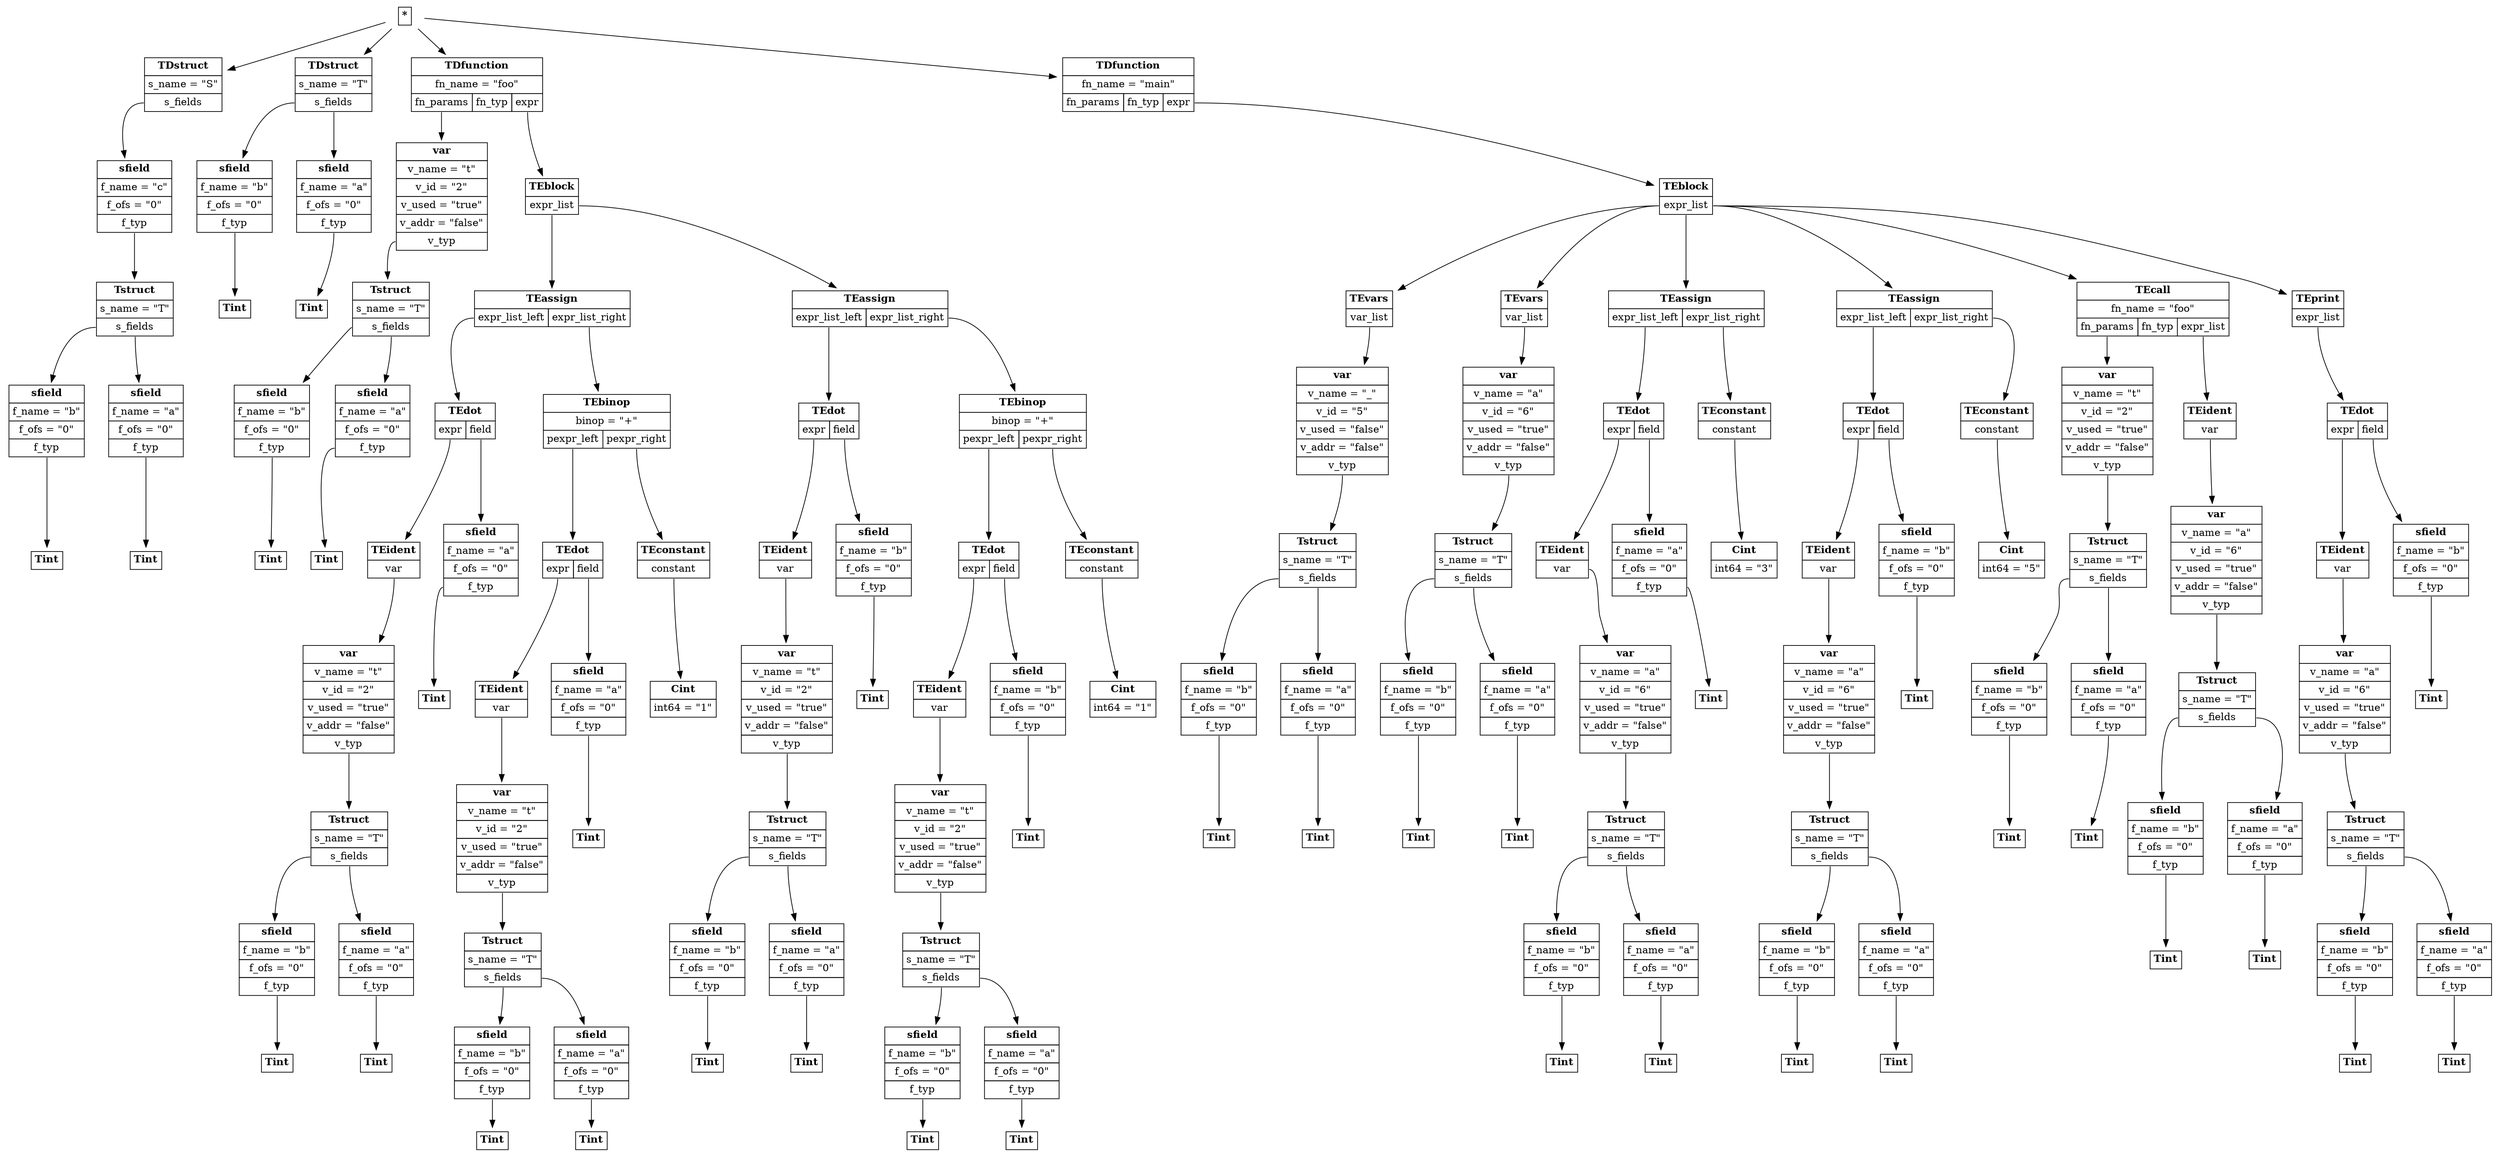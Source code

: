 digraph ast {
node [shape=plaintext];
root [label=<<table border='0' cellborder='1' cellspacing='0' cellpadding='4'><tr ><td colspan = '1'><b >*</b></td></tr></table>>]
TDstruct_1 [label=<<table border='0' cellborder='1' cellspacing='0' cellpadding='4'><tr ><td colspan = '1'><b >TDstruct</b></td></tr><tr ><td colspan = '1'>s_name = "S"</td></tr><tr ><td port='s_fields'>s_fields</td></tr></table>>]
root -> TDstruct_1
sfield_2 [label=<<table border='0' cellborder='1' cellspacing='0' cellpadding='4'><tr ><td colspan = '1'><b >sfield</b></td></tr><tr ><td colspan = '1'>f_name = "c"</td></tr><tr ><td colspan = '1'>f_ofs = "0"</td></tr><tr ><td port='f_typ'>f_typ</td></tr></table>>]
TDstruct_1:s_fields -> sfield_2
Tstruct_3 [label=<<table border='0' cellborder='1' cellspacing='0' cellpadding='4'><tr ><td colspan = '1'><b >Tstruct</b></td></tr><tr ><td colspan = '1'>s_name = "T"</td></tr><tr ><td port='s_fields'>s_fields</td></tr></table>>]
sfield_2:f_typ -> Tstruct_3
sfield_4 [label=<<table border='0' cellborder='1' cellspacing='0' cellpadding='4'><tr ><td colspan = '1'><b >sfield</b></td></tr><tr ><td colspan = '1'>f_name = "b"</td></tr><tr ><td colspan = '1'>f_ofs = "0"</td></tr><tr ><td port='f_typ'>f_typ</td></tr></table>>]
Tstruct_3:s_fields -> sfield_4
Tint_5 [label=<<table border='0' cellborder='1' cellspacing='0' cellpadding='4'><tr ><td colspan = '1'><b >Tint</b></td></tr></table>>]
sfield_4:f_typ -> Tint_5
sfield_6 [label=<<table border='0' cellborder='1' cellspacing='0' cellpadding='4'><tr ><td colspan = '1'><b >sfield</b></td></tr><tr ><td colspan = '1'>f_name = "a"</td></tr><tr ><td colspan = '1'>f_ofs = "0"</td></tr><tr ><td port='f_typ'>f_typ</td></tr></table>>]
Tstruct_3:s_fields -> sfield_6
Tint_7 [label=<<table border='0' cellborder='1' cellspacing='0' cellpadding='4'><tr ><td colspan = '1'><b >Tint</b></td></tr></table>>]
sfield_6:f_typ -> Tint_7
TDstruct_8 [label=<<table border='0' cellborder='1' cellspacing='0' cellpadding='4'><tr ><td colspan = '1'><b >TDstruct</b></td></tr><tr ><td colspan = '1'>s_name = "T"</td></tr><tr ><td port='s_fields'>s_fields</td></tr></table>>]
root -> TDstruct_8
sfield_9 [label=<<table border='0' cellborder='1' cellspacing='0' cellpadding='4'><tr ><td colspan = '1'><b >sfield</b></td></tr><tr ><td colspan = '1'>f_name = "b"</td></tr><tr ><td colspan = '1'>f_ofs = "0"</td></tr><tr ><td port='f_typ'>f_typ</td></tr></table>>]
TDstruct_8:s_fields -> sfield_9
Tint_10 [label=<<table border='0' cellborder='1' cellspacing='0' cellpadding='4'><tr ><td colspan = '1'><b >Tint</b></td></tr></table>>]
sfield_9:f_typ -> Tint_10
sfield_11 [label=<<table border='0' cellborder='1' cellspacing='0' cellpadding='4'><tr ><td colspan = '1'><b >sfield</b></td></tr><tr ><td colspan = '1'>f_name = "a"</td></tr><tr ><td colspan = '1'>f_ofs = "0"</td></tr><tr ><td port='f_typ'>f_typ</td></tr></table>>]
TDstruct_8:s_fields -> sfield_11
Tint_12 [label=<<table border='0' cellborder='1' cellspacing='0' cellpadding='4'><tr ><td colspan = '1'><b >Tint</b></td></tr></table>>]
sfield_11:f_typ -> Tint_12
TDfunction_13 [label=<<table border='0' cellborder='1' cellspacing='0' cellpadding='4'><tr ><td colspan = '3'><b >TDfunction</b></td></tr><tr ><td colspan = '3'>fn_name = "foo"</td></tr><tr ><td port='fn_params'>fn_params</td><td port='fn_typ'>fn_typ</td><td port='expr'>expr</td></tr></table>>]
root -> TDfunction_13
var_14 [label=<<table border='0' cellborder='1' cellspacing='0' cellpadding='4'><tr ><td colspan = '1'><b >var</b></td></tr><tr ><td colspan = '1'>v_name = "t"</td></tr><tr ><td colspan = '1'>v_id = "2"</td></tr><tr ><td colspan = '1'>v_used = "true"</td></tr><tr ><td colspan = '1'>v_addr = "false"</td></tr><tr ><td port='v_typ'>v_typ</td></tr></table>>]
TDfunction_13:fn_params -> var_14
Tstruct_15 [label=<<table border='0' cellborder='1' cellspacing='0' cellpadding='4'><tr ><td colspan = '1'><b >Tstruct</b></td></tr><tr ><td colspan = '1'>s_name = "T"</td></tr><tr ><td port='s_fields'>s_fields</td></tr></table>>]
var_14:v_typ -> Tstruct_15
sfield_16 [label=<<table border='0' cellborder='1' cellspacing='0' cellpadding='4'><tr ><td colspan = '1'><b >sfield</b></td></tr><tr ><td colspan = '1'>f_name = "b"</td></tr><tr ><td colspan = '1'>f_ofs = "0"</td></tr><tr ><td port='f_typ'>f_typ</td></tr></table>>]
Tstruct_15:s_fields -> sfield_16
Tint_17 [label=<<table border='0' cellborder='1' cellspacing='0' cellpadding='4'><tr ><td colspan = '1'><b >Tint</b></td></tr></table>>]
sfield_16:f_typ -> Tint_17
sfield_18 [label=<<table border='0' cellborder='1' cellspacing='0' cellpadding='4'><tr ><td colspan = '1'><b >sfield</b></td></tr><tr ><td colspan = '1'>f_name = "a"</td></tr><tr ><td colspan = '1'>f_ofs = "0"</td></tr><tr ><td port='f_typ'>f_typ</td></tr></table>>]
Tstruct_15:s_fields -> sfield_18
Tint_19 [label=<<table border='0' cellborder='1' cellspacing='0' cellpadding='4'><tr ><td colspan = '1'><b >Tint</b></td></tr></table>>]
sfield_18:f_typ -> Tint_19
TEblock_20 [label=<<table border='0' cellborder='1' cellspacing='0' cellpadding='4'><tr ><td colspan = '1'><b >TEblock</b></td></tr><tr ><td port='expr_list'>expr_list</td></tr></table>>]
TDfunction_13:expr -> TEblock_20
TEassign_21 [label=<<table border='0' cellborder='1' cellspacing='0' cellpadding='4'><tr ><td colspan = '2'><b >TEassign</b></td></tr><tr ><td port='expr_list_left'>expr_list_left</td><td port='expr_list_right'>expr_list_right</td></tr></table>>]
TEblock_20:expr_list -> TEassign_21
TEdot_22 [label=<<table border='0' cellborder='1' cellspacing='0' cellpadding='4'><tr ><td colspan = '2'><b >TEdot</b></td></tr><tr ><td port='expr'>expr</td><td port='field'>field</td></tr></table>>]
TEassign_21:expr_list_left -> TEdot_22
TEident_23 [label=<<table border='0' cellborder='1' cellspacing='0' cellpadding='4'><tr ><td colspan = '1'><b >TEident</b></td></tr><tr ><td port='var'>var</td></tr></table>>]
TEdot_22:expr -> TEident_23
var_24 [label=<<table border='0' cellborder='1' cellspacing='0' cellpadding='4'><tr ><td colspan = '1'><b >var</b></td></tr><tr ><td colspan = '1'>v_name = "t"</td></tr><tr ><td colspan = '1'>v_id = "2"</td></tr><tr ><td colspan = '1'>v_used = "true"</td></tr><tr ><td colspan = '1'>v_addr = "false"</td></tr><tr ><td port='v_typ'>v_typ</td></tr></table>>]
TEident_23:var -> var_24
Tstruct_25 [label=<<table border='0' cellborder='1' cellspacing='0' cellpadding='4'><tr ><td colspan = '1'><b >Tstruct</b></td></tr><tr ><td colspan = '1'>s_name = "T"</td></tr><tr ><td port='s_fields'>s_fields</td></tr></table>>]
var_24:v_typ -> Tstruct_25
sfield_26 [label=<<table border='0' cellborder='1' cellspacing='0' cellpadding='4'><tr ><td colspan = '1'><b >sfield</b></td></tr><tr ><td colspan = '1'>f_name = "b"</td></tr><tr ><td colspan = '1'>f_ofs = "0"</td></tr><tr ><td port='f_typ'>f_typ</td></tr></table>>]
Tstruct_25:s_fields -> sfield_26
Tint_27 [label=<<table border='0' cellborder='1' cellspacing='0' cellpadding='4'><tr ><td colspan = '1'><b >Tint</b></td></tr></table>>]
sfield_26:f_typ -> Tint_27
sfield_28 [label=<<table border='0' cellborder='1' cellspacing='0' cellpadding='4'><tr ><td colspan = '1'><b >sfield</b></td></tr><tr ><td colspan = '1'>f_name = "a"</td></tr><tr ><td colspan = '1'>f_ofs = "0"</td></tr><tr ><td port='f_typ'>f_typ</td></tr></table>>]
Tstruct_25:s_fields -> sfield_28
Tint_29 [label=<<table border='0' cellborder='1' cellspacing='0' cellpadding='4'><tr ><td colspan = '1'><b >Tint</b></td></tr></table>>]
sfield_28:f_typ -> Tint_29
sfield_30 [label=<<table border='0' cellborder='1' cellspacing='0' cellpadding='4'><tr ><td colspan = '1'><b >sfield</b></td></tr><tr ><td colspan = '1'>f_name = "a"</td></tr><tr ><td colspan = '1'>f_ofs = "0"</td></tr><tr ><td port='f_typ'>f_typ</td></tr></table>>]
TEdot_22:field -> sfield_30
Tint_31 [label=<<table border='0' cellborder='1' cellspacing='0' cellpadding='4'><tr ><td colspan = '1'><b >Tint</b></td></tr></table>>]
sfield_30:f_typ -> Tint_31
TEbinop_32 [label=<<table border='0' cellborder='1' cellspacing='0' cellpadding='4'><tr ><td colspan = '2'><b >TEbinop</b></td></tr><tr ><td colspan = '2'>binop = "+"</td></tr><tr ><td port='pexpr_left'>pexpr_left</td><td port='pexpr_right'>pexpr_right</td></tr></table>>]
TEassign_21:expr_list_right -> TEbinop_32
TEdot_33 [label=<<table border='0' cellborder='1' cellspacing='0' cellpadding='4'><tr ><td colspan = '2'><b >TEdot</b></td></tr><tr ><td port='expr'>expr</td><td port='field'>field</td></tr></table>>]
TEbinop_32:pexpr_left -> TEdot_33
TEident_34 [label=<<table border='0' cellborder='1' cellspacing='0' cellpadding='4'><tr ><td colspan = '1'><b >TEident</b></td></tr><tr ><td port='var'>var</td></tr></table>>]
TEdot_33:expr -> TEident_34
var_35 [label=<<table border='0' cellborder='1' cellspacing='0' cellpadding='4'><tr ><td colspan = '1'><b >var</b></td></tr><tr ><td colspan = '1'>v_name = "t"</td></tr><tr ><td colspan = '1'>v_id = "2"</td></tr><tr ><td colspan = '1'>v_used = "true"</td></tr><tr ><td colspan = '1'>v_addr = "false"</td></tr><tr ><td port='v_typ'>v_typ</td></tr></table>>]
TEident_34:var -> var_35
Tstruct_36 [label=<<table border='0' cellborder='1' cellspacing='0' cellpadding='4'><tr ><td colspan = '1'><b >Tstruct</b></td></tr><tr ><td colspan = '1'>s_name = "T"</td></tr><tr ><td port='s_fields'>s_fields</td></tr></table>>]
var_35:v_typ -> Tstruct_36
sfield_37 [label=<<table border='0' cellborder='1' cellspacing='0' cellpadding='4'><tr ><td colspan = '1'><b >sfield</b></td></tr><tr ><td colspan = '1'>f_name = "b"</td></tr><tr ><td colspan = '1'>f_ofs = "0"</td></tr><tr ><td port='f_typ'>f_typ</td></tr></table>>]
Tstruct_36:s_fields -> sfield_37
Tint_38 [label=<<table border='0' cellborder='1' cellspacing='0' cellpadding='4'><tr ><td colspan = '1'><b >Tint</b></td></tr></table>>]
sfield_37:f_typ -> Tint_38
sfield_39 [label=<<table border='0' cellborder='1' cellspacing='0' cellpadding='4'><tr ><td colspan = '1'><b >sfield</b></td></tr><tr ><td colspan = '1'>f_name = "a"</td></tr><tr ><td colspan = '1'>f_ofs = "0"</td></tr><tr ><td port='f_typ'>f_typ</td></tr></table>>]
Tstruct_36:s_fields -> sfield_39
Tint_40 [label=<<table border='0' cellborder='1' cellspacing='0' cellpadding='4'><tr ><td colspan = '1'><b >Tint</b></td></tr></table>>]
sfield_39:f_typ -> Tint_40
sfield_41 [label=<<table border='0' cellborder='1' cellspacing='0' cellpadding='4'><tr ><td colspan = '1'><b >sfield</b></td></tr><tr ><td colspan = '1'>f_name = "a"</td></tr><tr ><td colspan = '1'>f_ofs = "0"</td></tr><tr ><td port='f_typ'>f_typ</td></tr></table>>]
TEdot_33:field -> sfield_41
Tint_42 [label=<<table border='0' cellborder='1' cellspacing='0' cellpadding='4'><tr ><td colspan = '1'><b >Tint</b></td></tr></table>>]
sfield_41:f_typ -> Tint_42
TEconstant_43 [label=<<table border='0' cellborder='1' cellspacing='0' cellpadding='4'><tr ><td colspan = '1'><b >TEconstant</b></td></tr><tr ><td port='constant'>constant</td></tr></table>>]
TEbinop_32:pexpr_right -> TEconstant_43
Cint_44 [label=<<table border='0' cellborder='1' cellspacing='0' cellpadding='4'><tr ><td colspan = '1'><b >Cint</b></td></tr><tr ><td colspan = '1'>int64 = "1"</td></tr></table>>]
TEconstant_43:constant -> Cint_44
TEassign_45 [label=<<table border='0' cellborder='1' cellspacing='0' cellpadding='4'><tr ><td colspan = '2'><b >TEassign</b></td></tr><tr ><td port='expr_list_left'>expr_list_left</td><td port='expr_list_right'>expr_list_right</td></tr></table>>]
TEblock_20:expr_list -> TEassign_45
TEdot_46 [label=<<table border='0' cellborder='1' cellspacing='0' cellpadding='4'><tr ><td colspan = '2'><b >TEdot</b></td></tr><tr ><td port='expr'>expr</td><td port='field'>field</td></tr></table>>]
TEassign_45:expr_list_left -> TEdot_46
TEident_47 [label=<<table border='0' cellborder='1' cellspacing='0' cellpadding='4'><tr ><td colspan = '1'><b >TEident</b></td></tr><tr ><td port='var'>var</td></tr></table>>]
TEdot_46:expr -> TEident_47
var_48 [label=<<table border='0' cellborder='1' cellspacing='0' cellpadding='4'><tr ><td colspan = '1'><b >var</b></td></tr><tr ><td colspan = '1'>v_name = "t"</td></tr><tr ><td colspan = '1'>v_id = "2"</td></tr><tr ><td colspan = '1'>v_used = "true"</td></tr><tr ><td colspan = '1'>v_addr = "false"</td></tr><tr ><td port='v_typ'>v_typ</td></tr></table>>]
TEident_47:var -> var_48
Tstruct_49 [label=<<table border='0' cellborder='1' cellspacing='0' cellpadding='4'><tr ><td colspan = '1'><b >Tstruct</b></td></tr><tr ><td colspan = '1'>s_name = "T"</td></tr><tr ><td port='s_fields'>s_fields</td></tr></table>>]
var_48:v_typ -> Tstruct_49
sfield_50 [label=<<table border='0' cellborder='1' cellspacing='0' cellpadding='4'><tr ><td colspan = '1'><b >sfield</b></td></tr><tr ><td colspan = '1'>f_name = "b"</td></tr><tr ><td colspan = '1'>f_ofs = "0"</td></tr><tr ><td port='f_typ'>f_typ</td></tr></table>>]
Tstruct_49:s_fields -> sfield_50
Tint_51 [label=<<table border='0' cellborder='1' cellspacing='0' cellpadding='4'><tr ><td colspan = '1'><b >Tint</b></td></tr></table>>]
sfield_50:f_typ -> Tint_51
sfield_52 [label=<<table border='0' cellborder='1' cellspacing='0' cellpadding='4'><tr ><td colspan = '1'><b >sfield</b></td></tr><tr ><td colspan = '1'>f_name = "a"</td></tr><tr ><td colspan = '1'>f_ofs = "0"</td></tr><tr ><td port='f_typ'>f_typ</td></tr></table>>]
Tstruct_49:s_fields -> sfield_52
Tint_53 [label=<<table border='0' cellborder='1' cellspacing='0' cellpadding='4'><tr ><td colspan = '1'><b >Tint</b></td></tr></table>>]
sfield_52:f_typ -> Tint_53
sfield_54 [label=<<table border='0' cellborder='1' cellspacing='0' cellpadding='4'><tr ><td colspan = '1'><b >sfield</b></td></tr><tr ><td colspan = '1'>f_name = "b"</td></tr><tr ><td colspan = '1'>f_ofs = "0"</td></tr><tr ><td port='f_typ'>f_typ</td></tr></table>>]
TEdot_46:field -> sfield_54
Tint_55 [label=<<table border='0' cellborder='1' cellspacing='0' cellpadding='4'><tr ><td colspan = '1'><b >Tint</b></td></tr></table>>]
sfield_54:f_typ -> Tint_55
TEbinop_56 [label=<<table border='0' cellborder='1' cellspacing='0' cellpadding='4'><tr ><td colspan = '2'><b >TEbinop</b></td></tr><tr ><td colspan = '2'>binop = "+"</td></tr><tr ><td port='pexpr_left'>pexpr_left</td><td port='pexpr_right'>pexpr_right</td></tr></table>>]
TEassign_45:expr_list_right -> TEbinop_56
TEdot_57 [label=<<table border='0' cellborder='1' cellspacing='0' cellpadding='4'><tr ><td colspan = '2'><b >TEdot</b></td></tr><tr ><td port='expr'>expr</td><td port='field'>field</td></tr></table>>]
TEbinop_56:pexpr_left -> TEdot_57
TEident_58 [label=<<table border='0' cellborder='1' cellspacing='0' cellpadding='4'><tr ><td colspan = '1'><b >TEident</b></td></tr><tr ><td port='var'>var</td></tr></table>>]
TEdot_57:expr -> TEident_58
var_59 [label=<<table border='0' cellborder='1' cellspacing='0' cellpadding='4'><tr ><td colspan = '1'><b >var</b></td></tr><tr ><td colspan = '1'>v_name = "t"</td></tr><tr ><td colspan = '1'>v_id = "2"</td></tr><tr ><td colspan = '1'>v_used = "true"</td></tr><tr ><td colspan = '1'>v_addr = "false"</td></tr><tr ><td port='v_typ'>v_typ</td></tr></table>>]
TEident_58:var -> var_59
Tstruct_60 [label=<<table border='0' cellborder='1' cellspacing='0' cellpadding='4'><tr ><td colspan = '1'><b >Tstruct</b></td></tr><tr ><td colspan = '1'>s_name = "T"</td></tr><tr ><td port='s_fields'>s_fields</td></tr></table>>]
var_59:v_typ -> Tstruct_60
sfield_61 [label=<<table border='0' cellborder='1' cellspacing='0' cellpadding='4'><tr ><td colspan = '1'><b >sfield</b></td></tr><tr ><td colspan = '1'>f_name = "b"</td></tr><tr ><td colspan = '1'>f_ofs = "0"</td></tr><tr ><td port='f_typ'>f_typ</td></tr></table>>]
Tstruct_60:s_fields -> sfield_61
Tint_62 [label=<<table border='0' cellborder='1' cellspacing='0' cellpadding='4'><tr ><td colspan = '1'><b >Tint</b></td></tr></table>>]
sfield_61:f_typ -> Tint_62
sfield_63 [label=<<table border='0' cellborder='1' cellspacing='0' cellpadding='4'><tr ><td colspan = '1'><b >sfield</b></td></tr><tr ><td colspan = '1'>f_name = "a"</td></tr><tr ><td colspan = '1'>f_ofs = "0"</td></tr><tr ><td port='f_typ'>f_typ</td></tr></table>>]
Tstruct_60:s_fields -> sfield_63
Tint_64 [label=<<table border='0' cellborder='1' cellspacing='0' cellpadding='4'><tr ><td colspan = '1'><b >Tint</b></td></tr></table>>]
sfield_63:f_typ -> Tint_64
sfield_65 [label=<<table border='0' cellborder='1' cellspacing='0' cellpadding='4'><tr ><td colspan = '1'><b >sfield</b></td></tr><tr ><td colspan = '1'>f_name = "b"</td></tr><tr ><td colspan = '1'>f_ofs = "0"</td></tr><tr ><td port='f_typ'>f_typ</td></tr></table>>]
TEdot_57:field -> sfield_65
Tint_66 [label=<<table border='0' cellborder='1' cellspacing='0' cellpadding='4'><tr ><td colspan = '1'><b >Tint</b></td></tr></table>>]
sfield_65:f_typ -> Tint_66
TEconstant_67 [label=<<table border='0' cellborder='1' cellspacing='0' cellpadding='4'><tr ><td colspan = '1'><b >TEconstant</b></td></tr><tr ><td port='constant'>constant</td></tr></table>>]
TEbinop_56:pexpr_right -> TEconstant_67
Cint_68 [label=<<table border='0' cellborder='1' cellspacing='0' cellpadding='4'><tr ><td colspan = '1'><b >Cint</b></td></tr><tr ><td colspan = '1'>int64 = "1"</td></tr></table>>]
TEconstant_67:constant -> Cint_68
TDfunction_69 [label=<<table border='0' cellborder='1' cellspacing='0' cellpadding='4'><tr ><td colspan = '3'><b >TDfunction</b></td></tr><tr ><td colspan = '3'>fn_name = "main"</td></tr><tr ><td port='fn_params'>fn_params</td><td port='fn_typ'>fn_typ</td><td port='expr'>expr</td></tr></table>>]
root -> TDfunction_69
TEblock_70 [label=<<table border='0' cellborder='1' cellspacing='0' cellpadding='4'><tr ><td colspan = '1'><b >TEblock</b></td></tr><tr ><td port='expr_list'>expr_list</td></tr></table>>]
TDfunction_69:expr -> TEblock_70
TEvars_71 [label=<<table border='0' cellborder='1' cellspacing='0' cellpadding='4'><tr ><td colspan = '1'><b >TEvars</b></td></tr><tr ><td port='var_list'>var_list</td></tr></table>>]
TEblock_70:expr_list -> TEvars_71
var_72 [label=<<table border='0' cellborder='1' cellspacing='0' cellpadding='4'><tr ><td colspan = '1'><b >var</b></td></tr><tr ><td colspan = '1'>v_name = "_"</td></tr><tr ><td colspan = '1'>v_id = "5"</td></tr><tr ><td colspan = '1'>v_used = "false"</td></tr><tr ><td colspan = '1'>v_addr = "false"</td></tr><tr ><td port='v_typ'>v_typ</td></tr></table>>]
TEvars_71:var_list -> var_72
Tstruct_73 [label=<<table border='0' cellborder='1' cellspacing='0' cellpadding='4'><tr ><td colspan = '1'><b >Tstruct</b></td></tr><tr ><td colspan = '1'>s_name = "T"</td></tr><tr ><td port='s_fields'>s_fields</td></tr></table>>]
var_72:v_typ -> Tstruct_73
sfield_74 [label=<<table border='0' cellborder='1' cellspacing='0' cellpadding='4'><tr ><td colspan = '1'><b >sfield</b></td></tr><tr ><td colspan = '1'>f_name = "b"</td></tr><tr ><td colspan = '1'>f_ofs = "0"</td></tr><tr ><td port='f_typ'>f_typ</td></tr></table>>]
Tstruct_73:s_fields -> sfield_74
Tint_75 [label=<<table border='0' cellborder='1' cellspacing='0' cellpadding='4'><tr ><td colspan = '1'><b >Tint</b></td></tr></table>>]
sfield_74:f_typ -> Tint_75
sfield_76 [label=<<table border='0' cellborder='1' cellspacing='0' cellpadding='4'><tr ><td colspan = '1'><b >sfield</b></td></tr><tr ><td colspan = '1'>f_name = "a"</td></tr><tr ><td colspan = '1'>f_ofs = "0"</td></tr><tr ><td port='f_typ'>f_typ</td></tr></table>>]
Tstruct_73:s_fields -> sfield_76
Tint_77 [label=<<table border='0' cellborder='1' cellspacing='0' cellpadding='4'><tr ><td colspan = '1'><b >Tint</b></td></tr></table>>]
sfield_76:f_typ -> Tint_77
TEvars_78 [label=<<table border='0' cellborder='1' cellspacing='0' cellpadding='4'><tr ><td colspan = '1'><b >TEvars</b></td></tr><tr ><td port='var_list'>var_list</td></tr></table>>]
TEblock_70:expr_list -> TEvars_78
var_79 [label=<<table border='0' cellborder='1' cellspacing='0' cellpadding='4'><tr ><td colspan = '1'><b >var</b></td></tr><tr ><td colspan = '1'>v_name = "a"</td></tr><tr ><td colspan = '1'>v_id = "6"</td></tr><tr ><td colspan = '1'>v_used = "true"</td></tr><tr ><td colspan = '1'>v_addr = "false"</td></tr><tr ><td port='v_typ'>v_typ</td></tr></table>>]
TEvars_78:var_list -> var_79
Tstruct_80 [label=<<table border='0' cellborder='1' cellspacing='0' cellpadding='4'><tr ><td colspan = '1'><b >Tstruct</b></td></tr><tr ><td colspan = '1'>s_name = "T"</td></tr><tr ><td port='s_fields'>s_fields</td></tr></table>>]
var_79:v_typ -> Tstruct_80
sfield_81 [label=<<table border='0' cellborder='1' cellspacing='0' cellpadding='4'><tr ><td colspan = '1'><b >sfield</b></td></tr><tr ><td colspan = '1'>f_name = "b"</td></tr><tr ><td colspan = '1'>f_ofs = "0"</td></tr><tr ><td port='f_typ'>f_typ</td></tr></table>>]
Tstruct_80:s_fields -> sfield_81
Tint_82 [label=<<table border='0' cellborder='1' cellspacing='0' cellpadding='4'><tr ><td colspan = '1'><b >Tint</b></td></tr></table>>]
sfield_81:f_typ -> Tint_82
sfield_83 [label=<<table border='0' cellborder='1' cellspacing='0' cellpadding='4'><tr ><td colspan = '1'><b >sfield</b></td></tr><tr ><td colspan = '1'>f_name = "a"</td></tr><tr ><td colspan = '1'>f_ofs = "0"</td></tr><tr ><td port='f_typ'>f_typ</td></tr></table>>]
Tstruct_80:s_fields -> sfield_83
Tint_84 [label=<<table border='0' cellborder='1' cellspacing='0' cellpadding='4'><tr ><td colspan = '1'><b >Tint</b></td></tr></table>>]
sfield_83:f_typ -> Tint_84
TEassign_85 [label=<<table border='0' cellborder='1' cellspacing='0' cellpadding='4'><tr ><td colspan = '2'><b >TEassign</b></td></tr><tr ><td port='expr_list_left'>expr_list_left</td><td port='expr_list_right'>expr_list_right</td></tr></table>>]
TEblock_70:expr_list -> TEassign_85
TEdot_86 [label=<<table border='0' cellborder='1' cellspacing='0' cellpadding='4'><tr ><td colspan = '2'><b >TEdot</b></td></tr><tr ><td port='expr'>expr</td><td port='field'>field</td></tr></table>>]
TEassign_85:expr_list_left -> TEdot_86
TEident_87 [label=<<table border='0' cellborder='1' cellspacing='0' cellpadding='4'><tr ><td colspan = '1'><b >TEident</b></td></tr><tr ><td port='var'>var</td></tr></table>>]
TEdot_86:expr -> TEident_87
var_88 [label=<<table border='0' cellborder='1' cellspacing='0' cellpadding='4'><tr ><td colspan = '1'><b >var</b></td></tr><tr ><td colspan = '1'>v_name = "a"</td></tr><tr ><td colspan = '1'>v_id = "6"</td></tr><tr ><td colspan = '1'>v_used = "true"</td></tr><tr ><td colspan = '1'>v_addr = "false"</td></tr><tr ><td port='v_typ'>v_typ</td></tr></table>>]
TEident_87:var -> var_88
Tstruct_89 [label=<<table border='0' cellborder='1' cellspacing='0' cellpadding='4'><tr ><td colspan = '1'><b >Tstruct</b></td></tr><tr ><td colspan = '1'>s_name = "T"</td></tr><tr ><td port='s_fields'>s_fields</td></tr></table>>]
var_88:v_typ -> Tstruct_89
sfield_90 [label=<<table border='0' cellborder='1' cellspacing='0' cellpadding='4'><tr ><td colspan = '1'><b >sfield</b></td></tr><tr ><td colspan = '1'>f_name = "b"</td></tr><tr ><td colspan = '1'>f_ofs = "0"</td></tr><tr ><td port='f_typ'>f_typ</td></tr></table>>]
Tstruct_89:s_fields -> sfield_90
Tint_91 [label=<<table border='0' cellborder='1' cellspacing='0' cellpadding='4'><tr ><td colspan = '1'><b >Tint</b></td></tr></table>>]
sfield_90:f_typ -> Tint_91
sfield_92 [label=<<table border='0' cellborder='1' cellspacing='0' cellpadding='4'><tr ><td colspan = '1'><b >sfield</b></td></tr><tr ><td colspan = '1'>f_name = "a"</td></tr><tr ><td colspan = '1'>f_ofs = "0"</td></tr><tr ><td port='f_typ'>f_typ</td></tr></table>>]
Tstruct_89:s_fields -> sfield_92
Tint_93 [label=<<table border='0' cellborder='1' cellspacing='0' cellpadding='4'><tr ><td colspan = '1'><b >Tint</b></td></tr></table>>]
sfield_92:f_typ -> Tint_93
sfield_94 [label=<<table border='0' cellborder='1' cellspacing='0' cellpadding='4'><tr ><td colspan = '1'><b >sfield</b></td></tr><tr ><td colspan = '1'>f_name = "a"</td></tr><tr ><td colspan = '1'>f_ofs = "0"</td></tr><tr ><td port='f_typ'>f_typ</td></tr></table>>]
TEdot_86:field -> sfield_94
Tint_95 [label=<<table border='0' cellborder='1' cellspacing='0' cellpadding='4'><tr ><td colspan = '1'><b >Tint</b></td></tr></table>>]
sfield_94:f_typ -> Tint_95
TEconstant_96 [label=<<table border='0' cellborder='1' cellspacing='0' cellpadding='4'><tr ><td colspan = '1'><b >TEconstant</b></td></tr><tr ><td port='constant'>constant</td></tr></table>>]
TEassign_85:expr_list_right -> TEconstant_96
Cint_97 [label=<<table border='0' cellborder='1' cellspacing='0' cellpadding='4'><tr ><td colspan = '1'><b >Cint</b></td></tr><tr ><td colspan = '1'>int64 = "3"</td></tr></table>>]
TEconstant_96:constant -> Cint_97
TEassign_98 [label=<<table border='0' cellborder='1' cellspacing='0' cellpadding='4'><tr ><td colspan = '2'><b >TEassign</b></td></tr><tr ><td port='expr_list_left'>expr_list_left</td><td port='expr_list_right'>expr_list_right</td></tr></table>>]
TEblock_70:expr_list -> TEassign_98
TEdot_99 [label=<<table border='0' cellborder='1' cellspacing='0' cellpadding='4'><tr ><td colspan = '2'><b >TEdot</b></td></tr><tr ><td port='expr'>expr</td><td port='field'>field</td></tr></table>>]
TEassign_98:expr_list_left -> TEdot_99
TEident_100 [label=<<table border='0' cellborder='1' cellspacing='0' cellpadding='4'><tr ><td colspan = '1'><b >TEident</b></td></tr><tr ><td port='var'>var</td></tr></table>>]
TEdot_99:expr -> TEident_100
var_101 [label=<<table border='0' cellborder='1' cellspacing='0' cellpadding='4'><tr ><td colspan = '1'><b >var</b></td></tr><tr ><td colspan = '1'>v_name = "a"</td></tr><tr ><td colspan = '1'>v_id = "6"</td></tr><tr ><td colspan = '1'>v_used = "true"</td></tr><tr ><td colspan = '1'>v_addr = "false"</td></tr><tr ><td port='v_typ'>v_typ</td></tr></table>>]
TEident_100:var -> var_101
Tstruct_102 [label=<<table border='0' cellborder='1' cellspacing='0' cellpadding='4'><tr ><td colspan = '1'><b >Tstruct</b></td></tr><tr ><td colspan = '1'>s_name = "T"</td></tr><tr ><td port='s_fields'>s_fields</td></tr></table>>]
var_101:v_typ -> Tstruct_102
sfield_103 [label=<<table border='0' cellborder='1' cellspacing='0' cellpadding='4'><tr ><td colspan = '1'><b >sfield</b></td></tr><tr ><td colspan = '1'>f_name = "b"</td></tr><tr ><td colspan = '1'>f_ofs = "0"</td></tr><tr ><td port='f_typ'>f_typ</td></tr></table>>]
Tstruct_102:s_fields -> sfield_103
Tint_104 [label=<<table border='0' cellborder='1' cellspacing='0' cellpadding='4'><tr ><td colspan = '1'><b >Tint</b></td></tr></table>>]
sfield_103:f_typ -> Tint_104
sfield_105 [label=<<table border='0' cellborder='1' cellspacing='0' cellpadding='4'><tr ><td colspan = '1'><b >sfield</b></td></tr><tr ><td colspan = '1'>f_name = "a"</td></tr><tr ><td colspan = '1'>f_ofs = "0"</td></tr><tr ><td port='f_typ'>f_typ</td></tr></table>>]
Tstruct_102:s_fields -> sfield_105
Tint_106 [label=<<table border='0' cellborder='1' cellspacing='0' cellpadding='4'><tr ><td colspan = '1'><b >Tint</b></td></tr></table>>]
sfield_105:f_typ -> Tint_106
sfield_107 [label=<<table border='0' cellborder='1' cellspacing='0' cellpadding='4'><tr ><td colspan = '1'><b >sfield</b></td></tr><tr ><td colspan = '1'>f_name = "b"</td></tr><tr ><td colspan = '1'>f_ofs = "0"</td></tr><tr ><td port='f_typ'>f_typ</td></tr></table>>]
TEdot_99:field -> sfield_107
Tint_108 [label=<<table border='0' cellborder='1' cellspacing='0' cellpadding='4'><tr ><td colspan = '1'><b >Tint</b></td></tr></table>>]
sfield_107:f_typ -> Tint_108
TEconstant_109 [label=<<table border='0' cellborder='1' cellspacing='0' cellpadding='4'><tr ><td colspan = '1'><b >TEconstant</b></td></tr><tr ><td port='constant'>constant</td></tr></table>>]
TEassign_98:expr_list_right -> TEconstant_109
Cint_110 [label=<<table border='0' cellborder='1' cellspacing='0' cellpadding='4'><tr ><td colspan = '1'><b >Cint</b></td></tr><tr ><td colspan = '1'>int64 = "5"</td></tr></table>>]
TEconstant_109:constant -> Cint_110
TEcall_111 [label=<<table border='0' cellborder='1' cellspacing='0' cellpadding='4'><tr ><td colspan = '3'><b >TEcall</b></td></tr><tr ><td colspan = '3'>fn_name = "foo"</td></tr><tr ><td port='fn_params'>fn_params</td><td port='fn_typ'>fn_typ</td><td port='expr_list'>expr_list</td></tr></table>>]
TEblock_70:expr_list -> TEcall_111
var_112 [label=<<table border='0' cellborder='1' cellspacing='0' cellpadding='4'><tr ><td colspan = '1'><b >var</b></td></tr><tr ><td colspan = '1'>v_name = "t"</td></tr><tr ><td colspan = '1'>v_id = "2"</td></tr><tr ><td colspan = '1'>v_used = "true"</td></tr><tr ><td colspan = '1'>v_addr = "false"</td></tr><tr ><td port='v_typ'>v_typ</td></tr></table>>]
TEcall_111:fn_params -> var_112
Tstruct_113 [label=<<table border='0' cellborder='1' cellspacing='0' cellpadding='4'><tr ><td colspan = '1'><b >Tstruct</b></td></tr><tr ><td colspan = '1'>s_name = "T"</td></tr><tr ><td port='s_fields'>s_fields</td></tr></table>>]
var_112:v_typ -> Tstruct_113
sfield_114 [label=<<table border='0' cellborder='1' cellspacing='0' cellpadding='4'><tr ><td colspan = '1'><b >sfield</b></td></tr><tr ><td colspan = '1'>f_name = "b"</td></tr><tr ><td colspan = '1'>f_ofs = "0"</td></tr><tr ><td port='f_typ'>f_typ</td></tr></table>>]
Tstruct_113:s_fields -> sfield_114
Tint_115 [label=<<table border='0' cellborder='1' cellspacing='0' cellpadding='4'><tr ><td colspan = '1'><b >Tint</b></td></tr></table>>]
sfield_114:f_typ -> Tint_115
sfield_116 [label=<<table border='0' cellborder='1' cellspacing='0' cellpadding='4'><tr ><td colspan = '1'><b >sfield</b></td></tr><tr ><td colspan = '1'>f_name = "a"</td></tr><tr ><td colspan = '1'>f_ofs = "0"</td></tr><tr ><td port='f_typ'>f_typ</td></tr></table>>]
Tstruct_113:s_fields -> sfield_116
Tint_117 [label=<<table border='0' cellborder='1' cellspacing='0' cellpadding='4'><tr ><td colspan = '1'><b >Tint</b></td></tr></table>>]
sfield_116:f_typ -> Tint_117
TEident_118 [label=<<table border='0' cellborder='1' cellspacing='0' cellpadding='4'><tr ><td colspan = '1'><b >TEident</b></td></tr><tr ><td port='var'>var</td></tr></table>>]
TEcall_111:expr_list -> TEident_118
var_119 [label=<<table border='0' cellborder='1' cellspacing='0' cellpadding='4'><tr ><td colspan = '1'><b >var</b></td></tr><tr ><td colspan = '1'>v_name = "a"</td></tr><tr ><td colspan = '1'>v_id = "6"</td></tr><tr ><td colspan = '1'>v_used = "true"</td></tr><tr ><td colspan = '1'>v_addr = "false"</td></tr><tr ><td port='v_typ'>v_typ</td></tr></table>>]
TEident_118:var -> var_119
Tstruct_120 [label=<<table border='0' cellborder='1' cellspacing='0' cellpadding='4'><tr ><td colspan = '1'><b >Tstruct</b></td></tr><tr ><td colspan = '1'>s_name = "T"</td></tr><tr ><td port='s_fields'>s_fields</td></tr></table>>]
var_119:v_typ -> Tstruct_120
sfield_121 [label=<<table border='0' cellborder='1' cellspacing='0' cellpadding='4'><tr ><td colspan = '1'><b >sfield</b></td></tr><tr ><td colspan = '1'>f_name = "b"</td></tr><tr ><td colspan = '1'>f_ofs = "0"</td></tr><tr ><td port='f_typ'>f_typ</td></tr></table>>]
Tstruct_120:s_fields -> sfield_121
Tint_122 [label=<<table border='0' cellborder='1' cellspacing='0' cellpadding='4'><tr ><td colspan = '1'><b >Tint</b></td></tr></table>>]
sfield_121:f_typ -> Tint_122
sfield_123 [label=<<table border='0' cellborder='1' cellspacing='0' cellpadding='4'><tr ><td colspan = '1'><b >sfield</b></td></tr><tr ><td colspan = '1'>f_name = "a"</td></tr><tr ><td colspan = '1'>f_ofs = "0"</td></tr><tr ><td port='f_typ'>f_typ</td></tr></table>>]
Tstruct_120:s_fields -> sfield_123
Tint_124 [label=<<table border='0' cellborder='1' cellspacing='0' cellpadding='4'><tr ><td colspan = '1'><b >Tint</b></td></tr></table>>]
sfield_123:f_typ -> Tint_124
TEprint_125 [label=<<table border='0' cellborder='1' cellspacing='0' cellpadding='4'><tr ><td colspan = '1'><b >TEprint</b></td></tr><tr ><td port='expr_list'>expr_list</td></tr></table>>]
TEblock_70:expr_list -> TEprint_125
TEdot_126 [label=<<table border='0' cellborder='1' cellspacing='0' cellpadding='4'><tr ><td colspan = '2'><b >TEdot</b></td></tr><tr ><td port='expr'>expr</td><td port='field'>field</td></tr></table>>]
TEprint_125:expr_list -> TEdot_126
TEident_127 [label=<<table border='0' cellborder='1' cellspacing='0' cellpadding='4'><tr ><td colspan = '1'><b >TEident</b></td></tr><tr ><td port='var'>var</td></tr></table>>]
TEdot_126:expr -> TEident_127
var_128 [label=<<table border='0' cellborder='1' cellspacing='0' cellpadding='4'><tr ><td colspan = '1'><b >var</b></td></tr><tr ><td colspan = '1'>v_name = "a"</td></tr><tr ><td colspan = '1'>v_id = "6"</td></tr><tr ><td colspan = '1'>v_used = "true"</td></tr><tr ><td colspan = '1'>v_addr = "false"</td></tr><tr ><td port='v_typ'>v_typ</td></tr></table>>]
TEident_127:var -> var_128
Tstruct_129 [label=<<table border='0' cellborder='1' cellspacing='0' cellpadding='4'><tr ><td colspan = '1'><b >Tstruct</b></td></tr><tr ><td colspan = '1'>s_name = "T"</td></tr><tr ><td port='s_fields'>s_fields</td></tr></table>>]
var_128:v_typ -> Tstruct_129
sfield_130 [label=<<table border='0' cellborder='1' cellspacing='0' cellpadding='4'><tr ><td colspan = '1'><b >sfield</b></td></tr><tr ><td colspan = '1'>f_name = "b"</td></tr><tr ><td colspan = '1'>f_ofs = "0"</td></tr><tr ><td port='f_typ'>f_typ</td></tr></table>>]
Tstruct_129:s_fields -> sfield_130
Tint_131 [label=<<table border='0' cellborder='1' cellspacing='0' cellpadding='4'><tr ><td colspan = '1'><b >Tint</b></td></tr></table>>]
sfield_130:f_typ -> Tint_131
sfield_132 [label=<<table border='0' cellborder='1' cellspacing='0' cellpadding='4'><tr ><td colspan = '1'><b >sfield</b></td></tr><tr ><td colspan = '1'>f_name = "a"</td></tr><tr ><td colspan = '1'>f_ofs = "0"</td></tr><tr ><td port='f_typ'>f_typ</td></tr></table>>]
Tstruct_129:s_fields -> sfield_132
Tint_133 [label=<<table border='0' cellborder='1' cellspacing='0' cellpadding='4'><tr ><td colspan = '1'><b >Tint</b></td></tr></table>>]
sfield_132:f_typ -> Tint_133
sfield_134 [label=<<table border='0' cellborder='1' cellspacing='0' cellpadding='4'><tr ><td colspan = '1'><b >sfield</b></td></tr><tr ><td colspan = '1'>f_name = "b"</td></tr><tr ><td colspan = '1'>f_ofs = "0"</td></tr><tr ><td port='f_typ'>f_typ</td></tr></table>>]
TEdot_126:field -> sfield_134
Tint_135 [label=<<table border='0' cellborder='1' cellspacing='0' cellpadding='4'><tr ><td colspan = '1'><b >Tint</b></td></tr></table>>]
sfield_134:f_typ -> Tint_135
}